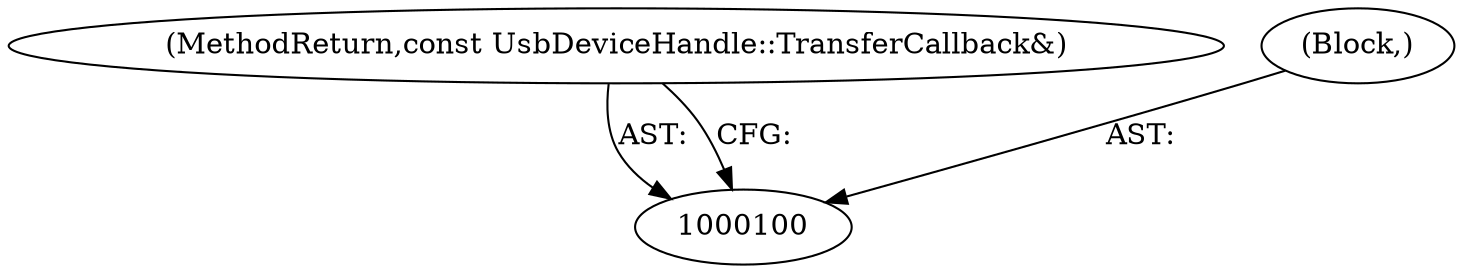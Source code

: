 digraph "0_Chrome_b72c008d3c36bb39d9b13225b42f18aff0aa4c8e_2" {
"1000102" [label="(MethodReturn,const UsbDeviceHandle::TransferCallback&)"];
"1000101" [label="(Block,)"];
"1000102" -> "1000100"  [label="AST: "];
"1000102" -> "1000100"  [label="CFG: "];
"1000101" -> "1000100"  [label="AST: "];
}
